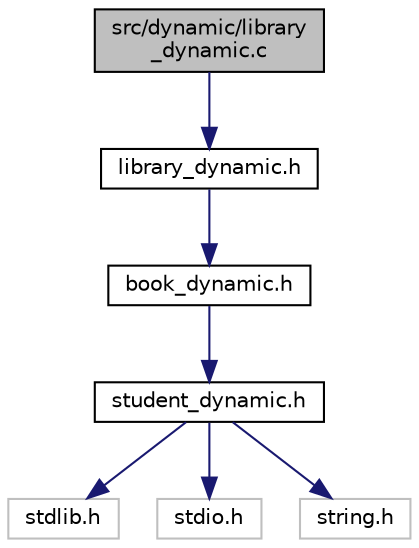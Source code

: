 digraph "src/dynamic/library_dynamic.c"
{
  edge [fontname="Helvetica",fontsize="10",labelfontname="Helvetica",labelfontsize="10"];
  node [fontname="Helvetica",fontsize="10",shape=record];
  Node1 [label="src/dynamic/library\l_dynamic.c",height=0.2,width=0.4,color="black", fillcolor="grey75", style="filled", fontcolor="black"];
  Node1 -> Node2 [color="midnightblue",fontsize="10",style="solid",fontname="Helvetica"];
  Node2 [label="library_dynamic.h",height=0.2,width=0.4,color="black", fillcolor="white", style="filled",URL="$library__dynamic_8h.html",tooltip="Header file for library_dynamic.c. "];
  Node2 -> Node3 [color="midnightblue",fontsize="10",style="solid",fontname="Helvetica"];
  Node3 [label="book_dynamic.h",height=0.2,width=0.4,color="black", fillcolor="white", style="filled",URL="$book__dynamic_8h.html",tooltip="Header file for book_dynamic.c. "];
  Node3 -> Node4 [color="midnightblue",fontsize="10",style="solid",fontname="Helvetica"];
  Node4 [label="student_dynamic.h",height=0.2,width=0.4,color="black", fillcolor="white", style="filled",URL="$student__dynamic_8h.html",tooltip="Header file for student_dynamic.c. "];
  Node4 -> Node5 [color="midnightblue",fontsize="10",style="solid",fontname="Helvetica"];
  Node5 [label="stdlib.h",height=0.2,width=0.4,color="grey75", fillcolor="white", style="filled"];
  Node4 -> Node6 [color="midnightblue",fontsize="10",style="solid",fontname="Helvetica"];
  Node6 [label="stdio.h",height=0.2,width=0.4,color="grey75", fillcolor="white", style="filled"];
  Node4 -> Node7 [color="midnightblue",fontsize="10",style="solid",fontname="Helvetica"];
  Node7 [label="string.h",height=0.2,width=0.4,color="grey75", fillcolor="white", style="filled"];
}
